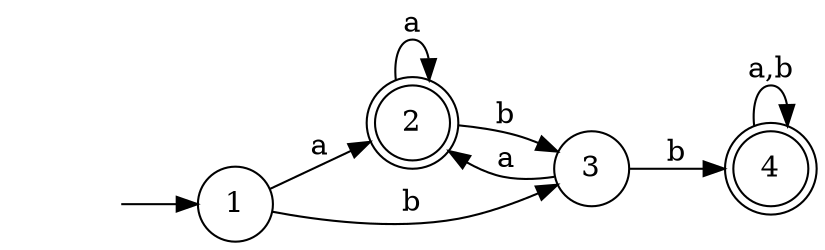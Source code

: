 digraph Automate {
    rankdir=LR;
    node [shape=circle];
    start [shape=none, label=""];
    start -> 1;

1 [label="1"];
2 [label="2", shape=doublecircle];
3 [label="3"];
4 [label="4", shape=doublecircle];

1 -> 2 [label="a"];
1 -> 3 [label="b"];
2 -> 2 [label="a"];
2 -> 3 [label="b"];
3 -> 2 [label="a"];
3 -> 4 [label="b"];
4 -> 4 [label="a,b"];

}
